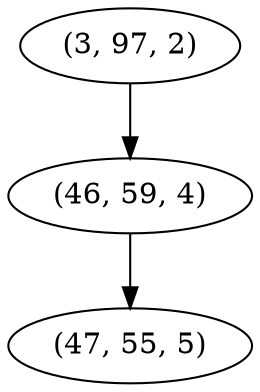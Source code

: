 digraph tree {
    "(3, 97, 2)";
    "(46, 59, 4)";
    "(47, 55, 5)";
    "(3, 97, 2)" -> "(46, 59, 4)";
    "(46, 59, 4)" -> "(47, 55, 5)";
}
